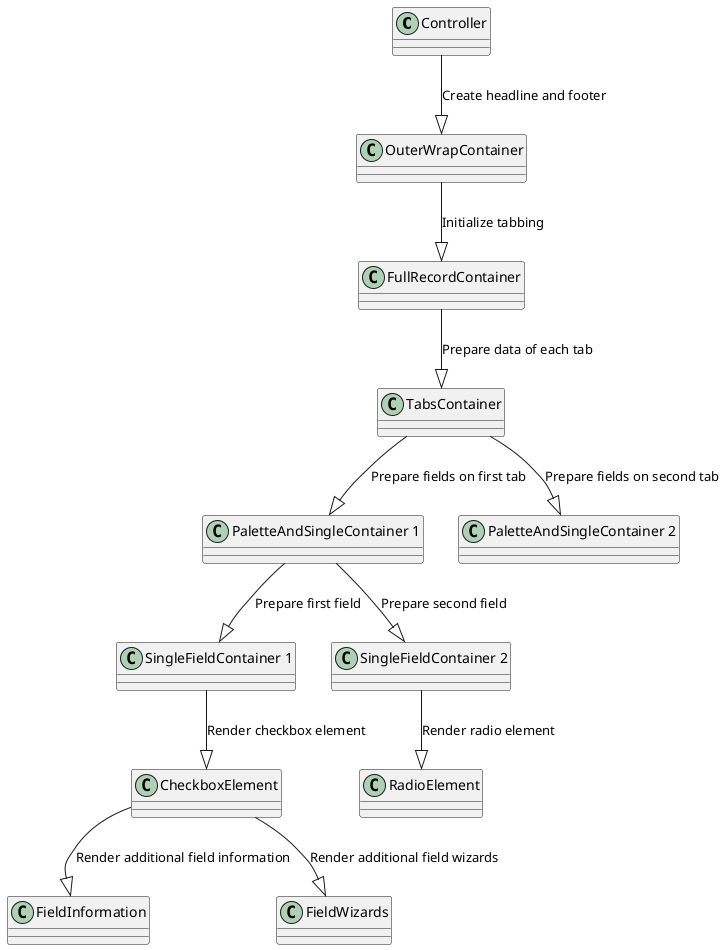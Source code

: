 @startuml
Controller --|> OuterWrapContainer : Create headline and footer
OuterWrapContainer --|> FullRecordContainer : Initialize tabbing
FullRecordContainer --|> TabsContainer : Prepare data of each tab
TabsContainer --|> "PaletteAndSingleContainer 1" : Prepare fields on first tab
TabsContainer --|> "PaletteAndSingleContainer 2" : Prepare fields on second tab
"PaletteAndSingleContainer 1" --|> "SingleFieldContainer 1" : Prepare first field
"PaletteAndSingleContainer 1" --|> "SingleFieldContainer 2" : Prepare second field
"SingleFieldContainer 1" --|> CheckboxElement : Render checkbox element
"SingleFieldContainer 2" --|> RadioElement : Render radio element
CheckboxElement --|> FieldInformation : Render additional field information
CheckboxElement --|> FieldWizards : Render additional field wizards
@enduml
